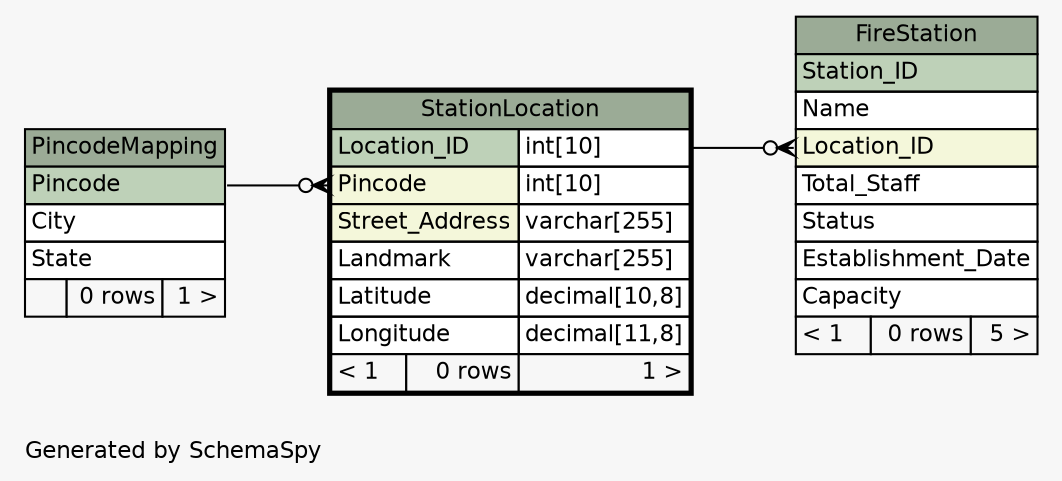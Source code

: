 // dot 12.1.0 on Linux 6.13.8-200.fc41.x86_64
// SchemaSpy rev 590
digraph "oneDegreeRelationshipsDiagram" {
  graph [
    rankdir="RL"
    bgcolor="#f7f7f7"
    label="\nGenerated by SchemaSpy"
    labeljust="l"
    nodesep="0.18"
    ranksep="0.46"
    fontname="Helvetica"
    fontsize="11"
  ];
  node [
    fontname="Helvetica"
    fontsize="11"
    shape="plaintext"
  ];
  edge [
    arrowsize="0.8"
  ];
  "FireStation":"Location_ID":w -> "StationLocation":"Location_ID.type":e [arrowhead=none dir=back arrowtail=crowodot];
  "StationLocation":"Pincode":w -> "PincodeMapping":"Pincode":e [arrowhead=none dir=back arrowtail=crowodot];
  "FireStation" [
    label=<
    <TABLE BORDER="0" CELLBORDER="1" CELLSPACING="0" BGCOLOR="#ffffff">
      <TR><TD COLSPAN="3" BGCOLOR="#9bab96" ALIGN="CENTER">FireStation</TD></TR>
      <TR><TD PORT="Station_ID" COLSPAN="3" BGCOLOR="#bed1b8" ALIGN="LEFT">Station_ID</TD></TR>
      <TR><TD PORT="Name" COLSPAN="3" ALIGN="LEFT">Name</TD></TR>
      <TR><TD PORT="Location_ID" COLSPAN="3" BGCOLOR="#f4f7da" ALIGN="LEFT">Location_ID</TD></TR>
      <TR><TD PORT="Total_Staff" COLSPAN="3" ALIGN="LEFT">Total_Staff</TD></TR>
      <TR><TD PORT="Status" COLSPAN="3" ALIGN="LEFT">Status</TD></TR>
      <TR><TD PORT="Establishment_Date" COLSPAN="3" ALIGN="LEFT">Establishment_Date</TD></TR>
      <TR><TD PORT="Capacity" COLSPAN="3" ALIGN="LEFT">Capacity</TD></TR>
      <TR><TD ALIGN="LEFT" BGCOLOR="#f7f7f7">&lt; 1</TD><TD ALIGN="RIGHT" BGCOLOR="#f7f7f7">0 rows</TD><TD ALIGN="RIGHT" BGCOLOR="#f7f7f7">5 &gt;</TD></TR>
    </TABLE>>
    URL="FireStation.html"
    tooltip="FireStation"
  ];
  "PincodeMapping" [
    label=<
    <TABLE BORDER="0" CELLBORDER="1" CELLSPACING="0" BGCOLOR="#ffffff">
      <TR><TD COLSPAN="3" BGCOLOR="#9bab96" ALIGN="CENTER">PincodeMapping</TD></TR>
      <TR><TD PORT="Pincode" COLSPAN="3" BGCOLOR="#bed1b8" ALIGN="LEFT">Pincode</TD></TR>
      <TR><TD PORT="City" COLSPAN="3" ALIGN="LEFT">City</TD></TR>
      <TR><TD PORT="State" COLSPAN="3" ALIGN="LEFT">State</TD></TR>
      <TR><TD ALIGN="LEFT" BGCOLOR="#f7f7f7">  </TD><TD ALIGN="RIGHT" BGCOLOR="#f7f7f7">0 rows</TD><TD ALIGN="RIGHT" BGCOLOR="#f7f7f7">1 &gt;</TD></TR>
    </TABLE>>
    URL="PincodeMapping.html"
    tooltip="PincodeMapping"
  ];
  "StationLocation" [
    label=<
    <TABLE BORDER="2" CELLBORDER="1" CELLSPACING="0" BGCOLOR="#ffffff">
      <TR><TD COLSPAN="3" BGCOLOR="#9bab96" ALIGN="CENTER">StationLocation</TD></TR>
      <TR><TD PORT="Location_ID" COLSPAN="2" BGCOLOR="#bed1b8" ALIGN="LEFT">Location_ID</TD><TD PORT="Location_ID.type" ALIGN="LEFT">int[10]</TD></TR>
      <TR><TD PORT="Pincode" COLSPAN="2" BGCOLOR="#f4f7da" ALIGN="LEFT">Pincode</TD><TD PORT="Pincode.type" ALIGN="LEFT">int[10]</TD></TR>
      <TR><TD PORT="Street_Address" COLSPAN="2" BGCOLOR="#f4f7da" ALIGN="LEFT">Street_Address</TD><TD PORT="Street_Address.type" ALIGN="LEFT">varchar[255]</TD></TR>
      <TR><TD PORT="Landmark" COLSPAN="2" ALIGN="LEFT">Landmark</TD><TD PORT="Landmark.type" ALIGN="LEFT">varchar[255]</TD></TR>
      <TR><TD PORT="Latitude" COLSPAN="2" ALIGN="LEFT">Latitude</TD><TD PORT="Latitude.type" ALIGN="LEFT">decimal[10,8]</TD></TR>
      <TR><TD PORT="Longitude" COLSPAN="2" ALIGN="LEFT">Longitude</TD><TD PORT="Longitude.type" ALIGN="LEFT">decimal[11,8]</TD></TR>
      <TR><TD ALIGN="LEFT" BGCOLOR="#f7f7f7">&lt; 1</TD><TD ALIGN="RIGHT" BGCOLOR="#f7f7f7">0 rows</TD><TD ALIGN="RIGHT" BGCOLOR="#f7f7f7">1 &gt;</TD></TR>
    </TABLE>>
    URL="StationLocation.html"
    tooltip="StationLocation"
  ];
}
